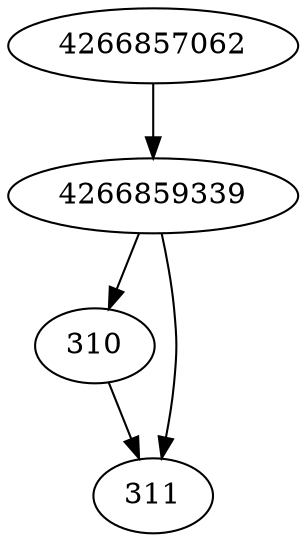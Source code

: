 strict digraph  {
4266857062;
4266859339;
310;
311;
4266857062 -> 4266859339;
4266859339 -> 310;
4266859339 -> 311;
310 -> 311;
}
